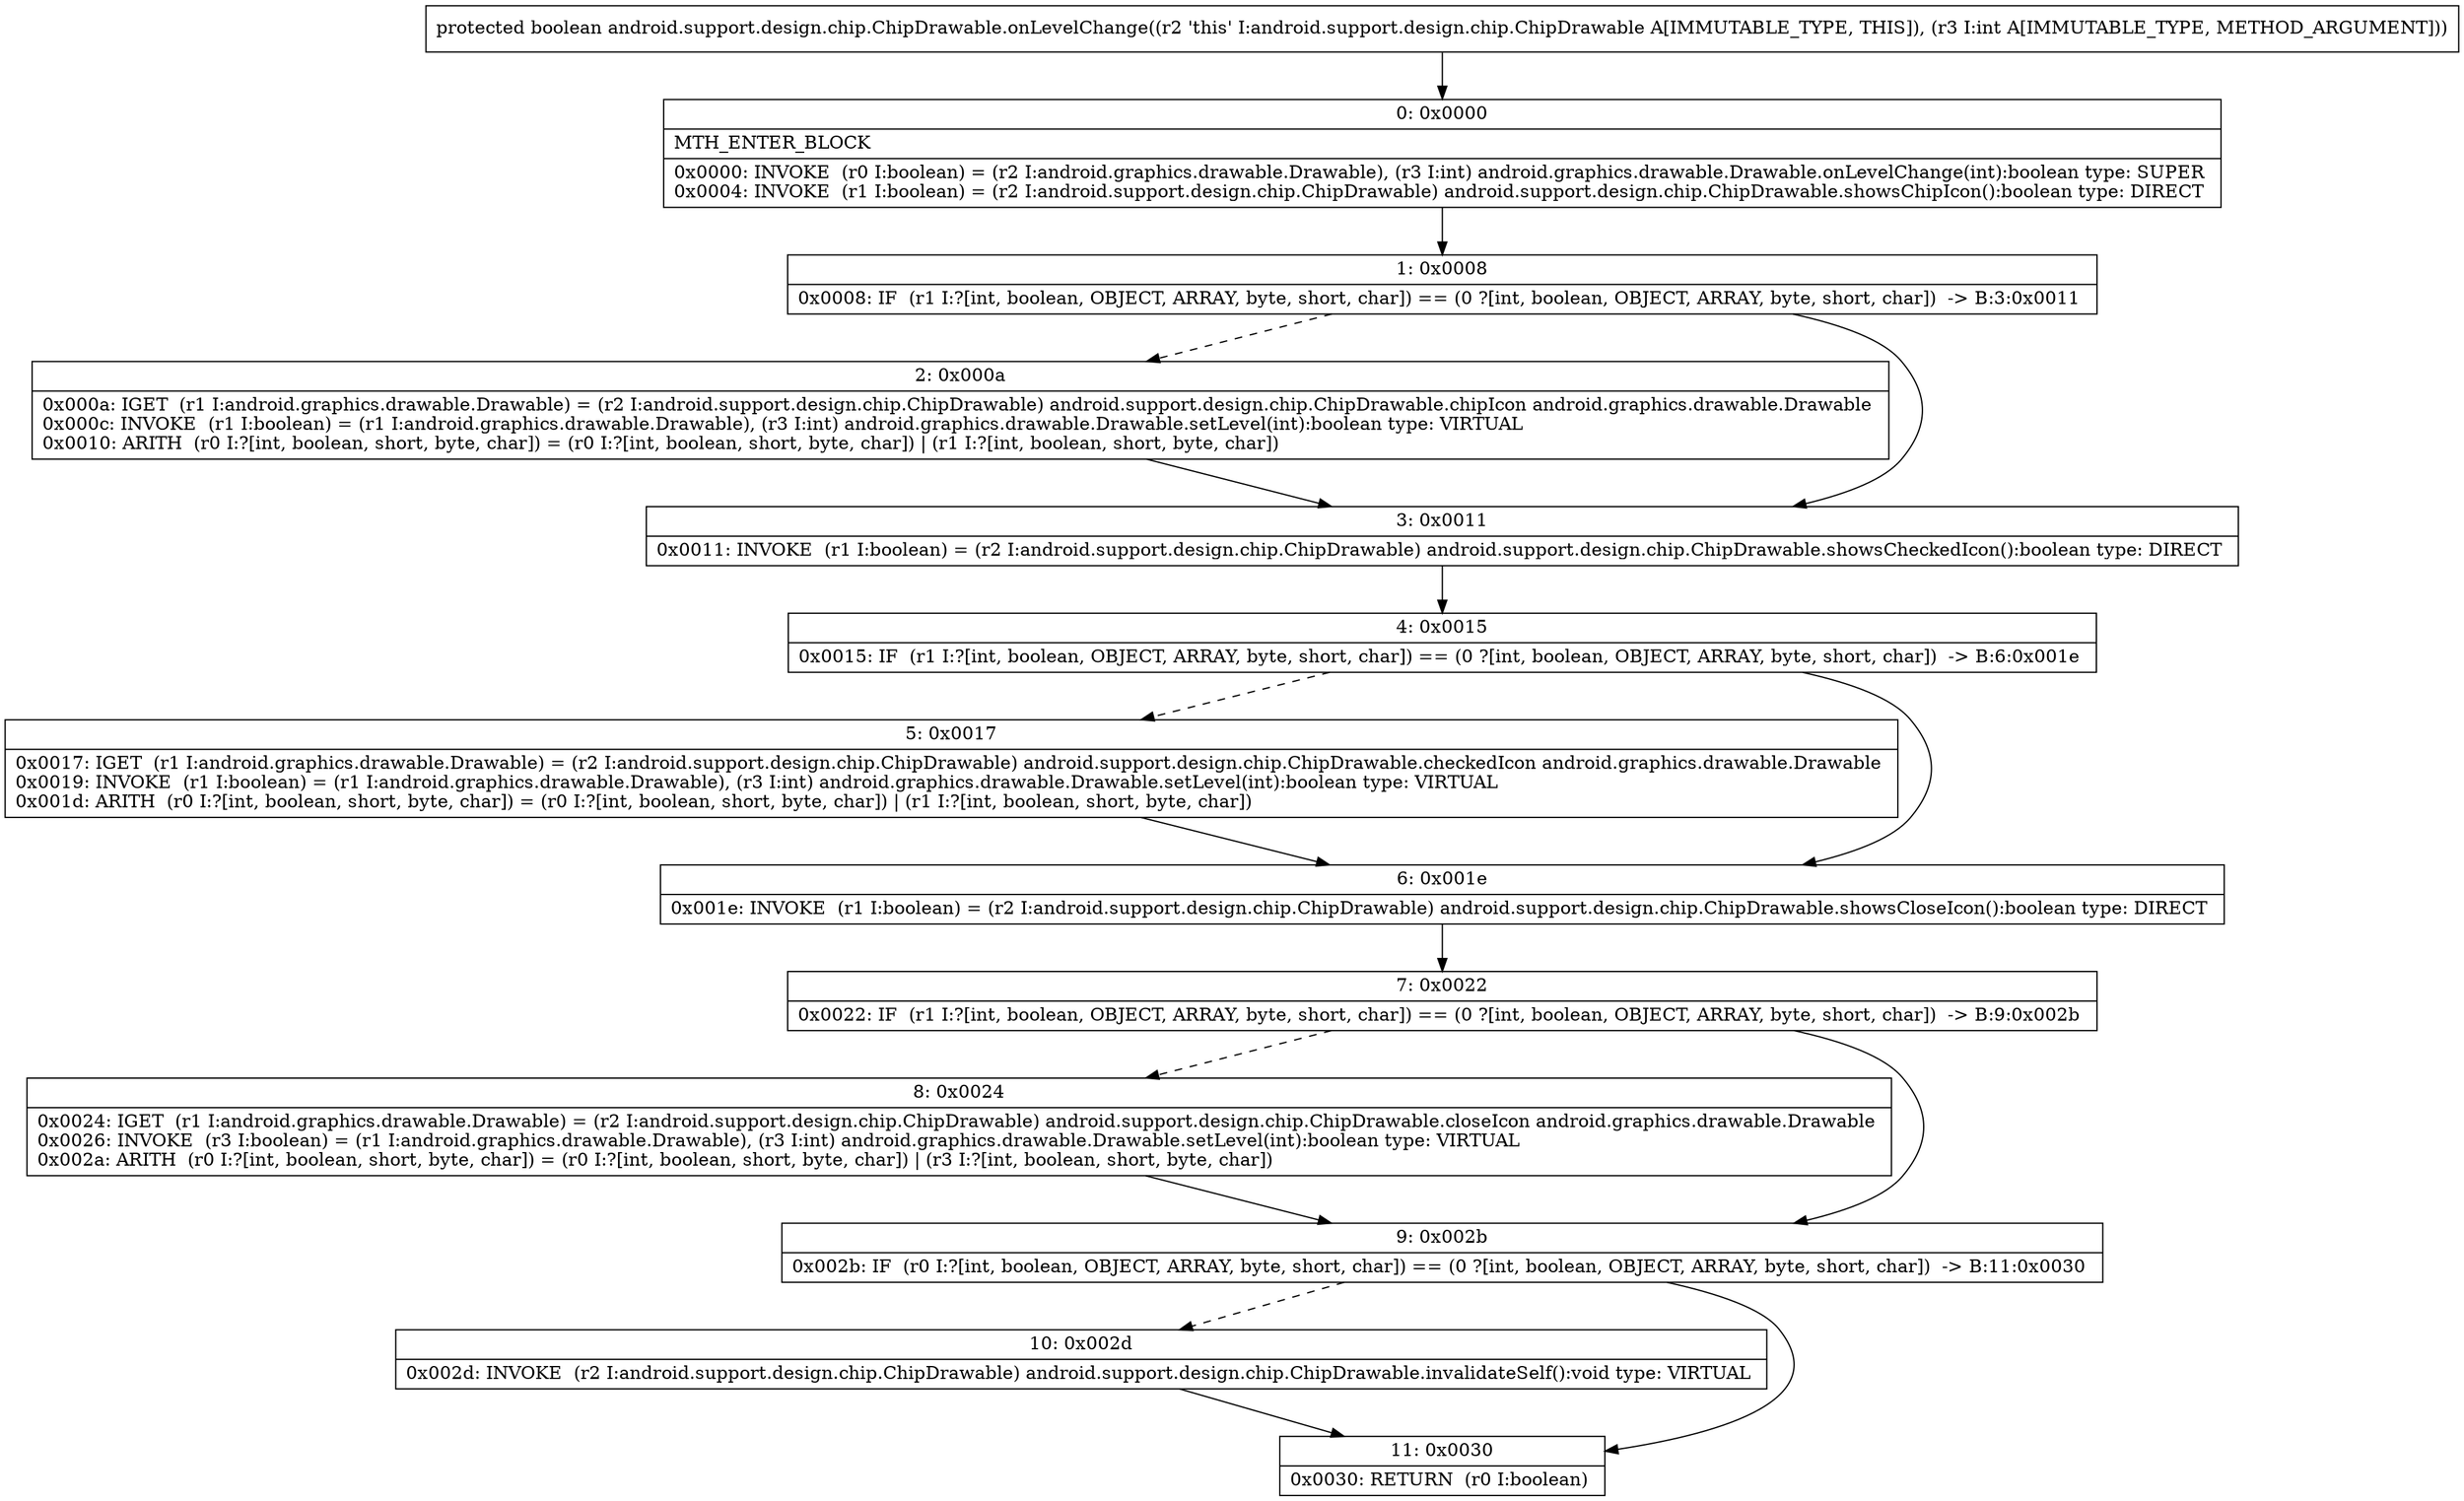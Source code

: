 digraph "CFG forandroid.support.design.chip.ChipDrawable.onLevelChange(I)Z" {
Node_0 [shape=record,label="{0\:\ 0x0000|MTH_ENTER_BLOCK\l|0x0000: INVOKE  (r0 I:boolean) = (r2 I:android.graphics.drawable.Drawable), (r3 I:int) android.graphics.drawable.Drawable.onLevelChange(int):boolean type: SUPER \l0x0004: INVOKE  (r1 I:boolean) = (r2 I:android.support.design.chip.ChipDrawable) android.support.design.chip.ChipDrawable.showsChipIcon():boolean type: DIRECT \l}"];
Node_1 [shape=record,label="{1\:\ 0x0008|0x0008: IF  (r1 I:?[int, boolean, OBJECT, ARRAY, byte, short, char]) == (0 ?[int, boolean, OBJECT, ARRAY, byte, short, char])  \-\> B:3:0x0011 \l}"];
Node_2 [shape=record,label="{2\:\ 0x000a|0x000a: IGET  (r1 I:android.graphics.drawable.Drawable) = (r2 I:android.support.design.chip.ChipDrawable) android.support.design.chip.ChipDrawable.chipIcon android.graphics.drawable.Drawable \l0x000c: INVOKE  (r1 I:boolean) = (r1 I:android.graphics.drawable.Drawable), (r3 I:int) android.graphics.drawable.Drawable.setLevel(int):boolean type: VIRTUAL \l0x0010: ARITH  (r0 I:?[int, boolean, short, byte, char]) = (r0 I:?[int, boolean, short, byte, char]) \| (r1 I:?[int, boolean, short, byte, char]) \l}"];
Node_3 [shape=record,label="{3\:\ 0x0011|0x0011: INVOKE  (r1 I:boolean) = (r2 I:android.support.design.chip.ChipDrawable) android.support.design.chip.ChipDrawable.showsCheckedIcon():boolean type: DIRECT \l}"];
Node_4 [shape=record,label="{4\:\ 0x0015|0x0015: IF  (r1 I:?[int, boolean, OBJECT, ARRAY, byte, short, char]) == (0 ?[int, boolean, OBJECT, ARRAY, byte, short, char])  \-\> B:6:0x001e \l}"];
Node_5 [shape=record,label="{5\:\ 0x0017|0x0017: IGET  (r1 I:android.graphics.drawable.Drawable) = (r2 I:android.support.design.chip.ChipDrawable) android.support.design.chip.ChipDrawable.checkedIcon android.graphics.drawable.Drawable \l0x0019: INVOKE  (r1 I:boolean) = (r1 I:android.graphics.drawable.Drawable), (r3 I:int) android.graphics.drawable.Drawable.setLevel(int):boolean type: VIRTUAL \l0x001d: ARITH  (r0 I:?[int, boolean, short, byte, char]) = (r0 I:?[int, boolean, short, byte, char]) \| (r1 I:?[int, boolean, short, byte, char]) \l}"];
Node_6 [shape=record,label="{6\:\ 0x001e|0x001e: INVOKE  (r1 I:boolean) = (r2 I:android.support.design.chip.ChipDrawable) android.support.design.chip.ChipDrawable.showsCloseIcon():boolean type: DIRECT \l}"];
Node_7 [shape=record,label="{7\:\ 0x0022|0x0022: IF  (r1 I:?[int, boolean, OBJECT, ARRAY, byte, short, char]) == (0 ?[int, boolean, OBJECT, ARRAY, byte, short, char])  \-\> B:9:0x002b \l}"];
Node_8 [shape=record,label="{8\:\ 0x0024|0x0024: IGET  (r1 I:android.graphics.drawable.Drawable) = (r2 I:android.support.design.chip.ChipDrawable) android.support.design.chip.ChipDrawable.closeIcon android.graphics.drawable.Drawable \l0x0026: INVOKE  (r3 I:boolean) = (r1 I:android.graphics.drawable.Drawable), (r3 I:int) android.graphics.drawable.Drawable.setLevel(int):boolean type: VIRTUAL \l0x002a: ARITH  (r0 I:?[int, boolean, short, byte, char]) = (r0 I:?[int, boolean, short, byte, char]) \| (r3 I:?[int, boolean, short, byte, char]) \l}"];
Node_9 [shape=record,label="{9\:\ 0x002b|0x002b: IF  (r0 I:?[int, boolean, OBJECT, ARRAY, byte, short, char]) == (0 ?[int, boolean, OBJECT, ARRAY, byte, short, char])  \-\> B:11:0x0030 \l}"];
Node_10 [shape=record,label="{10\:\ 0x002d|0x002d: INVOKE  (r2 I:android.support.design.chip.ChipDrawable) android.support.design.chip.ChipDrawable.invalidateSelf():void type: VIRTUAL \l}"];
Node_11 [shape=record,label="{11\:\ 0x0030|0x0030: RETURN  (r0 I:boolean) \l}"];
MethodNode[shape=record,label="{protected boolean android.support.design.chip.ChipDrawable.onLevelChange((r2 'this' I:android.support.design.chip.ChipDrawable A[IMMUTABLE_TYPE, THIS]), (r3 I:int A[IMMUTABLE_TYPE, METHOD_ARGUMENT])) }"];
MethodNode -> Node_0;
Node_0 -> Node_1;
Node_1 -> Node_2[style=dashed];
Node_1 -> Node_3;
Node_2 -> Node_3;
Node_3 -> Node_4;
Node_4 -> Node_5[style=dashed];
Node_4 -> Node_6;
Node_5 -> Node_6;
Node_6 -> Node_7;
Node_7 -> Node_8[style=dashed];
Node_7 -> Node_9;
Node_8 -> Node_9;
Node_9 -> Node_10[style=dashed];
Node_9 -> Node_11;
Node_10 -> Node_11;
}

